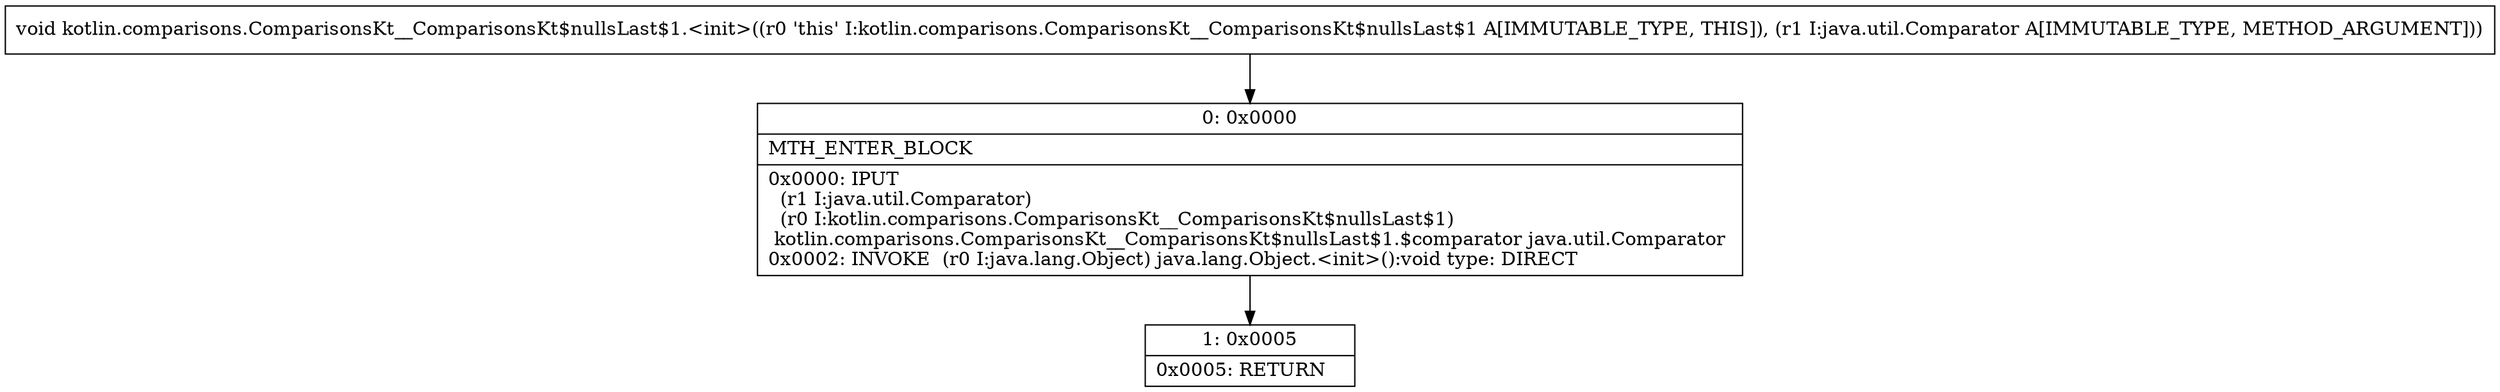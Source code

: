 digraph "CFG forkotlin.comparisons.ComparisonsKt__ComparisonsKt$nullsLast$1.\<init\>(Ljava\/util\/Comparator;)V" {
Node_0 [shape=record,label="{0\:\ 0x0000|MTH_ENTER_BLOCK\l|0x0000: IPUT  \l  (r1 I:java.util.Comparator)\l  (r0 I:kotlin.comparisons.ComparisonsKt__ComparisonsKt$nullsLast$1)\l kotlin.comparisons.ComparisonsKt__ComparisonsKt$nullsLast$1.$comparator java.util.Comparator \l0x0002: INVOKE  (r0 I:java.lang.Object) java.lang.Object.\<init\>():void type: DIRECT \l}"];
Node_1 [shape=record,label="{1\:\ 0x0005|0x0005: RETURN   \l}"];
MethodNode[shape=record,label="{void kotlin.comparisons.ComparisonsKt__ComparisonsKt$nullsLast$1.\<init\>((r0 'this' I:kotlin.comparisons.ComparisonsKt__ComparisonsKt$nullsLast$1 A[IMMUTABLE_TYPE, THIS]), (r1 I:java.util.Comparator A[IMMUTABLE_TYPE, METHOD_ARGUMENT])) }"];
MethodNode -> Node_0;
Node_0 -> Node_1;
}

